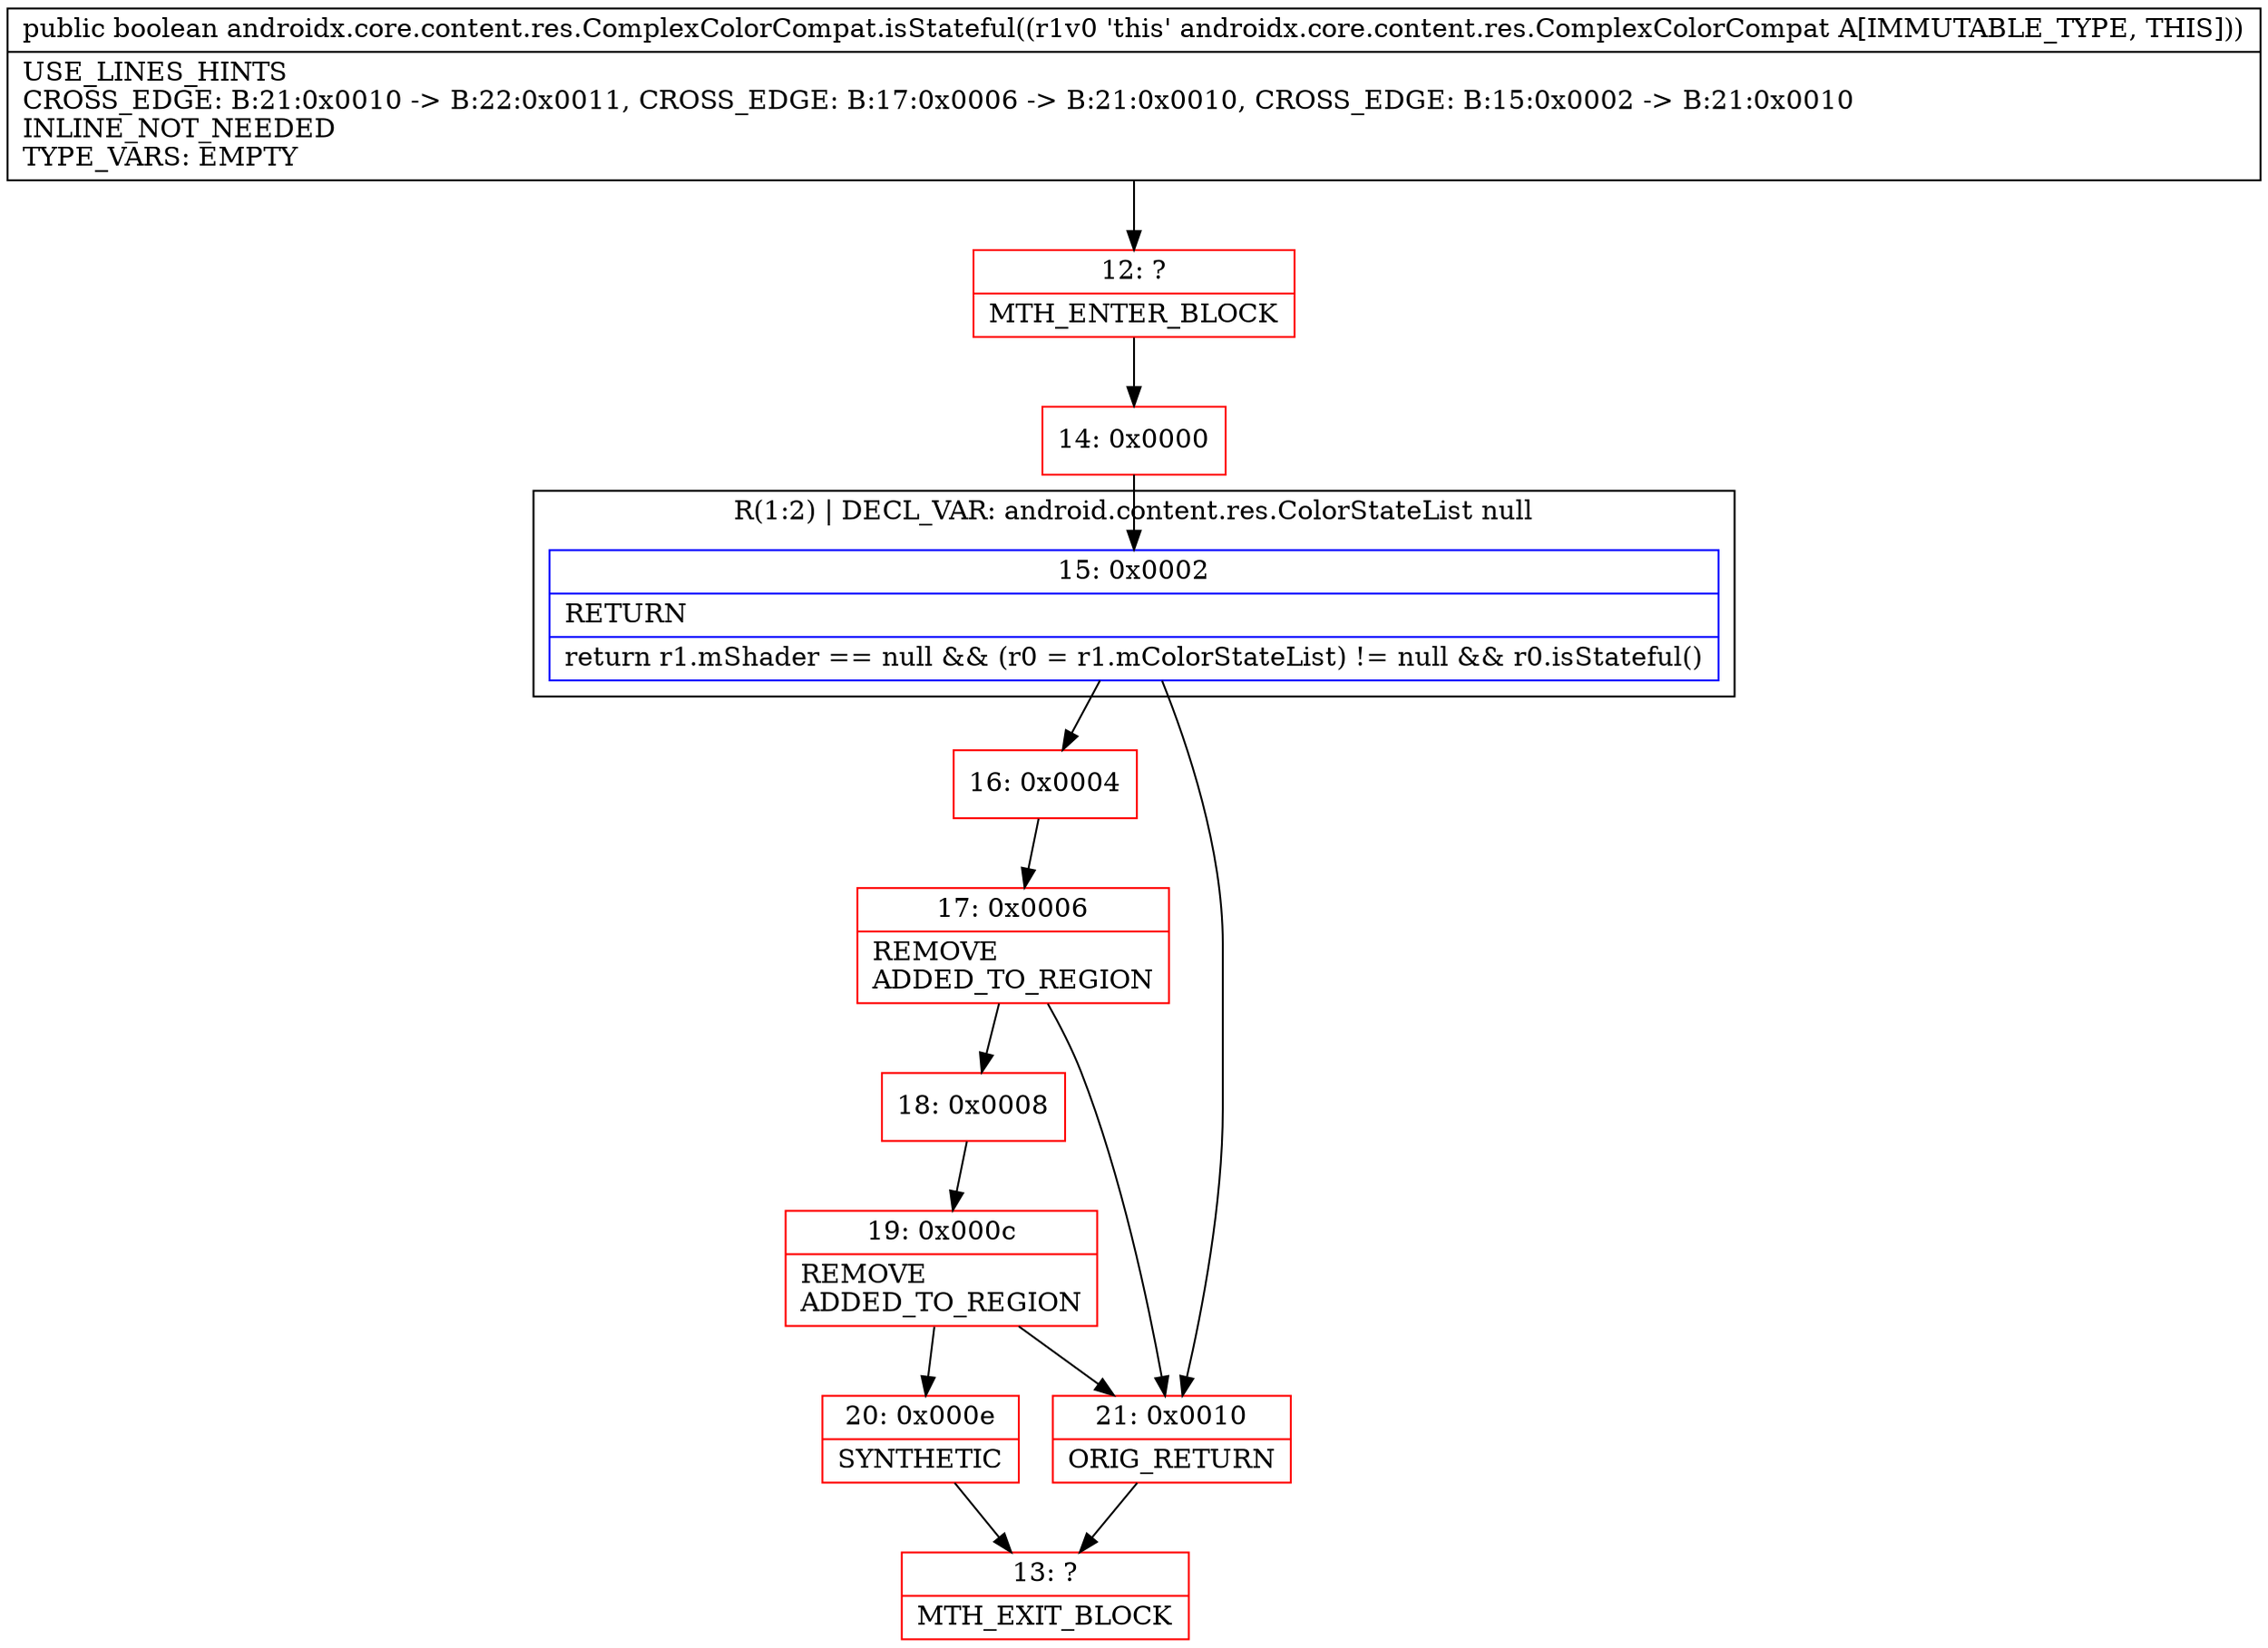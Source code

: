 digraph "CFG forandroidx.core.content.res.ComplexColorCompat.isStateful()Z" {
subgraph cluster_Region_1083348167 {
label = "R(1:2) | DECL_VAR: android.content.res.ColorStateList null\l";
node [shape=record,color=blue];
Node_15 [shape=record,label="{15\:\ 0x0002|RETURN\l|return r1.mShader == null && (r0 = r1.mColorStateList) != null && r0.isStateful()\l}"];
}
Node_12 [shape=record,color=red,label="{12\:\ ?|MTH_ENTER_BLOCK\l}"];
Node_14 [shape=record,color=red,label="{14\:\ 0x0000}"];
Node_16 [shape=record,color=red,label="{16\:\ 0x0004}"];
Node_17 [shape=record,color=red,label="{17\:\ 0x0006|REMOVE\lADDED_TO_REGION\l}"];
Node_18 [shape=record,color=red,label="{18\:\ 0x0008}"];
Node_19 [shape=record,color=red,label="{19\:\ 0x000c|REMOVE\lADDED_TO_REGION\l}"];
Node_20 [shape=record,color=red,label="{20\:\ 0x000e|SYNTHETIC\l}"];
Node_13 [shape=record,color=red,label="{13\:\ ?|MTH_EXIT_BLOCK\l}"];
Node_21 [shape=record,color=red,label="{21\:\ 0x0010|ORIG_RETURN\l}"];
MethodNode[shape=record,label="{public boolean androidx.core.content.res.ComplexColorCompat.isStateful((r1v0 'this' androidx.core.content.res.ComplexColorCompat A[IMMUTABLE_TYPE, THIS]))  | USE_LINES_HINTS\lCROSS_EDGE: B:21:0x0010 \-\> B:22:0x0011, CROSS_EDGE: B:17:0x0006 \-\> B:21:0x0010, CROSS_EDGE: B:15:0x0002 \-\> B:21:0x0010\lINLINE_NOT_NEEDED\lTYPE_VARS: EMPTY\l}"];
MethodNode -> Node_12;Node_15 -> Node_16;
Node_15 -> Node_21;
Node_12 -> Node_14;
Node_14 -> Node_15;
Node_16 -> Node_17;
Node_17 -> Node_18;
Node_17 -> Node_21;
Node_18 -> Node_19;
Node_19 -> Node_20;
Node_19 -> Node_21;
Node_20 -> Node_13;
Node_21 -> Node_13;
}

